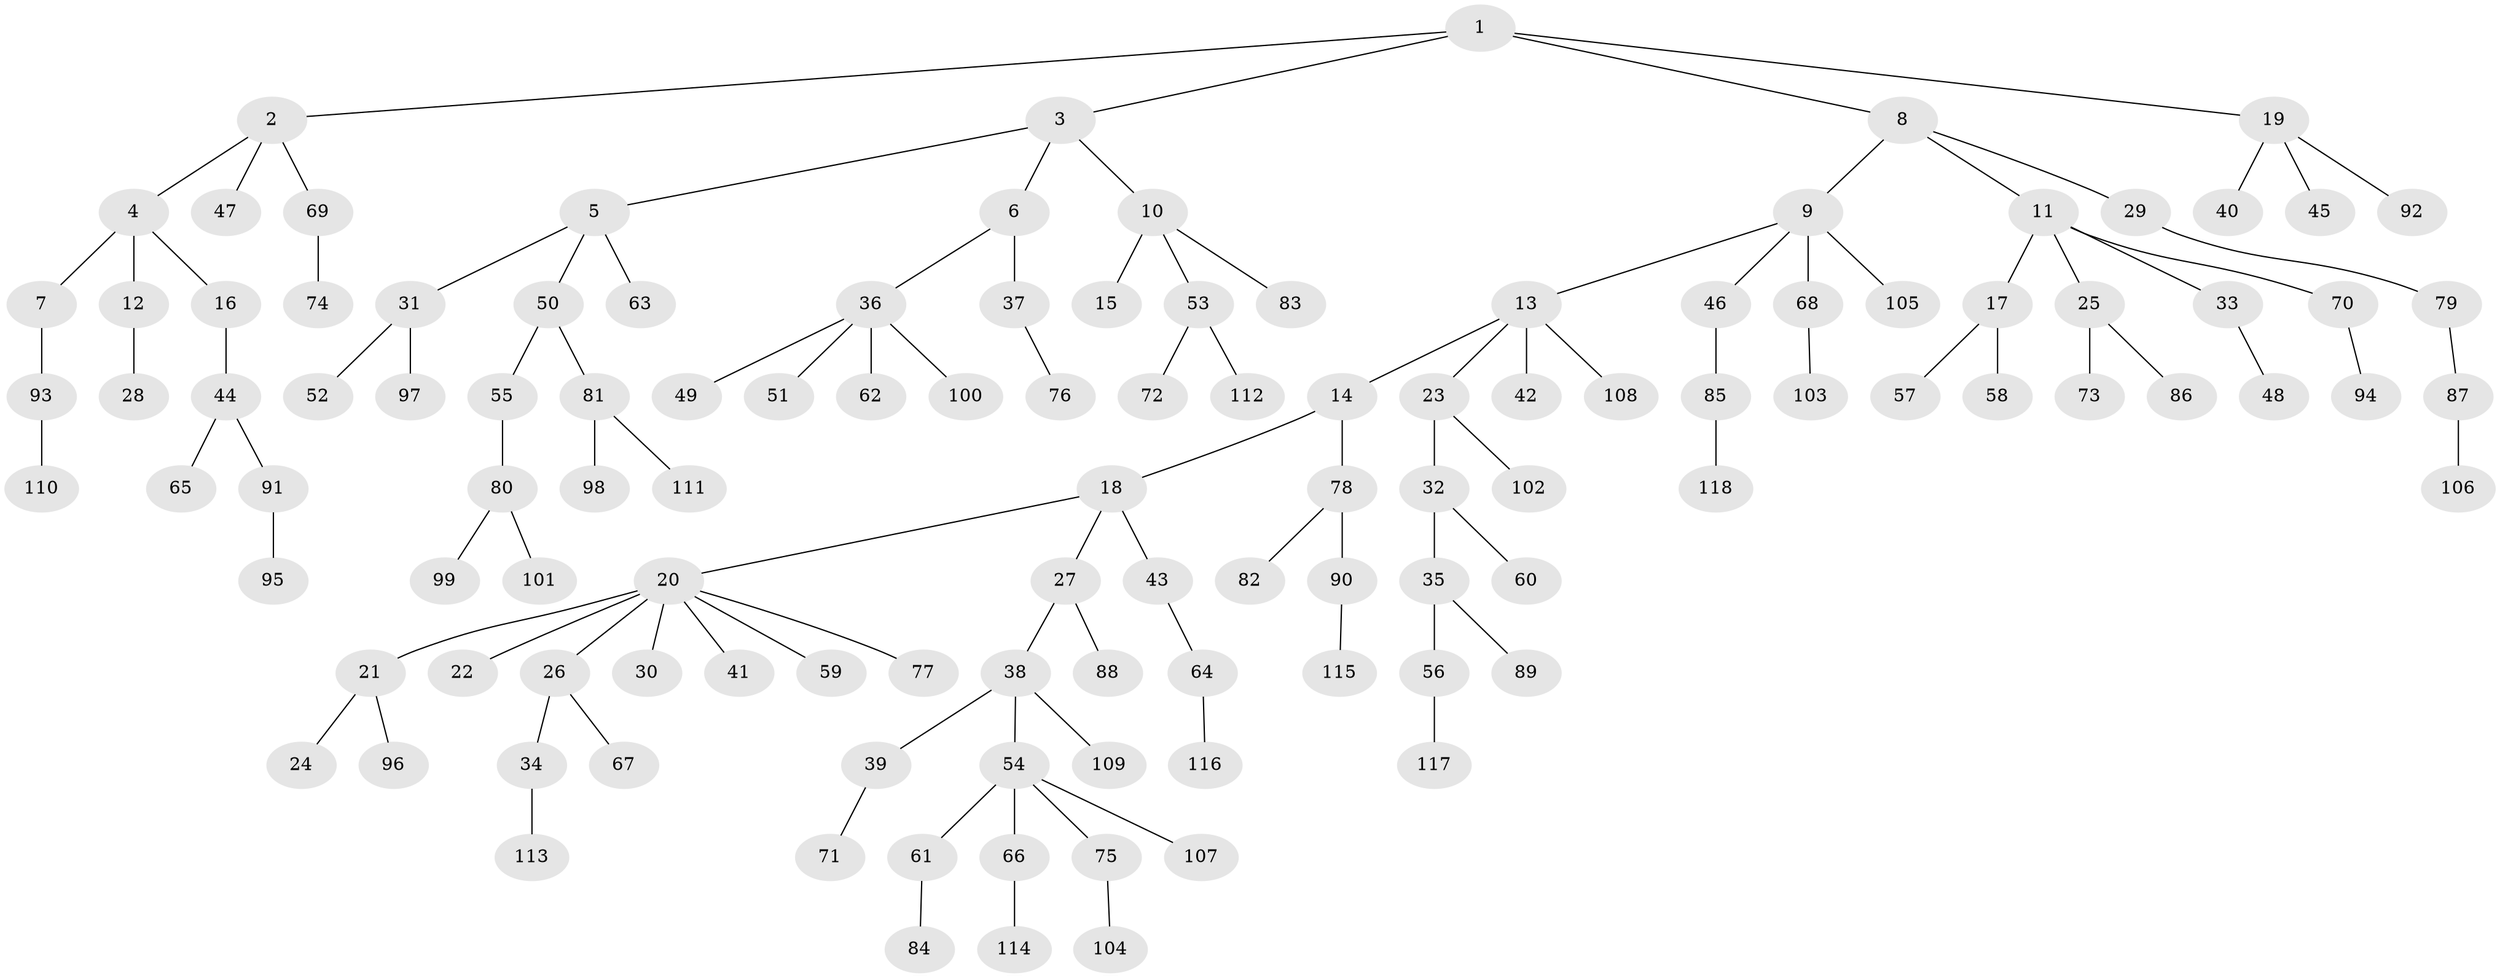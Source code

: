 // coarse degree distribution, {6: 0.02531645569620253, 4: 0.0759493670886076, 3: 0.0759493670886076, 2: 0.21518987341772153, 5: 0.02531645569620253, 7: 0.02531645569620253, 1: 0.5569620253164557}
// Generated by graph-tools (version 1.1) at 2025/24/03/03/25 07:24:06]
// undirected, 118 vertices, 117 edges
graph export_dot {
graph [start="1"]
  node [color=gray90,style=filled];
  1;
  2;
  3;
  4;
  5;
  6;
  7;
  8;
  9;
  10;
  11;
  12;
  13;
  14;
  15;
  16;
  17;
  18;
  19;
  20;
  21;
  22;
  23;
  24;
  25;
  26;
  27;
  28;
  29;
  30;
  31;
  32;
  33;
  34;
  35;
  36;
  37;
  38;
  39;
  40;
  41;
  42;
  43;
  44;
  45;
  46;
  47;
  48;
  49;
  50;
  51;
  52;
  53;
  54;
  55;
  56;
  57;
  58;
  59;
  60;
  61;
  62;
  63;
  64;
  65;
  66;
  67;
  68;
  69;
  70;
  71;
  72;
  73;
  74;
  75;
  76;
  77;
  78;
  79;
  80;
  81;
  82;
  83;
  84;
  85;
  86;
  87;
  88;
  89;
  90;
  91;
  92;
  93;
  94;
  95;
  96;
  97;
  98;
  99;
  100;
  101;
  102;
  103;
  104;
  105;
  106;
  107;
  108;
  109;
  110;
  111;
  112;
  113;
  114;
  115;
  116;
  117;
  118;
  1 -- 2;
  1 -- 3;
  1 -- 8;
  1 -- 19;
  2 -- 4;
  2 -- 47;
  2 -- 69;
  3 -- 5;
  3 -- 6;
  3 -- 10;
  4 -- 7;
  4 -- 12;
  4 -- 16;
  5 -- 31;
  5 -- 50;
  5 -- 63;
  6 -- 36;
  6 -- 37;
  7 -- 93;
  8 -- 9;
  8 -- 11;
  8 -- 29;
  9 -- 13;
  9 -- 46;
  9 -- 68;
  9 -- 105;
  10 -- 15;
  10 -- 53;
  10 -- 83;
  11 -- 17;
  11 -- 25;
  11 -- 33;
  11 -- 70;
  12 -- 28;
  13 -- 14;
  13 -- 23;
  13 -- 42;
  13 -- 108;
  14 -- 18;
  14 -- 78;
  16 -- 44;
  17 -- 57;
  17 -- 58;
  18 -- 20;
  18 -- 27;
  18 -- 43;
  19 -- 40;
  19 -- 45;
  19 -- 92;
  20 -- 21;
  20 -- 22;
  20 -- 26;
  20 -- 30;
  20 -- 41;
  20 -- 59;
  20 -- 77;
  21 -- 24;
  21 -- 96;
  23 -- 32;
  23 -- 102;
  25 -- 73;
  25 -- 86;
  26 -- 34;
  26 -- 67;
  27 -- 38;
  27 -- 88;
  29 -- 79;
  31 -- 52;
  31 -- 97;
  32 -- 35;
  32 -- 60;
  33 -- 48;
  34 -- 113;
  35 -- 56;
  35 -- 89;
  36 -- 49;
  36 -- 51;
  36 -- 62;
  36 -- 100;
  37 -- 76;
  38 -- 39;
  38 -- 54;
  38 -- 109;
  39 -- 71;
  43 -- 64;
  44 -- 65;
  44 -- 91;
  46 -- 85;
  50 -- 55;
  50 -- 81;
  53 -- 72;
  53 -- 112;
  54 -- 61;
  54 -- 66;
  54 -- 75;
  54 -- 107;
  55 -- 80;
  56 -- 117;
  61 -- 84;
  64 -- 116;
  66 -- 114;
  68 -- 103;
  69 -- 74;
  70 -- 94;
  75 -- 104;
  78 -- 82;
  78 -- 90;
  79 -- 87;
  80 -- 99;
  80 -- 101;
  81 -- 98;
  81 -- 111;
  85 -- 118;
  87 -- 106;
  90 -- 115;
  91 -- 95;
  93 -- 110;
}
